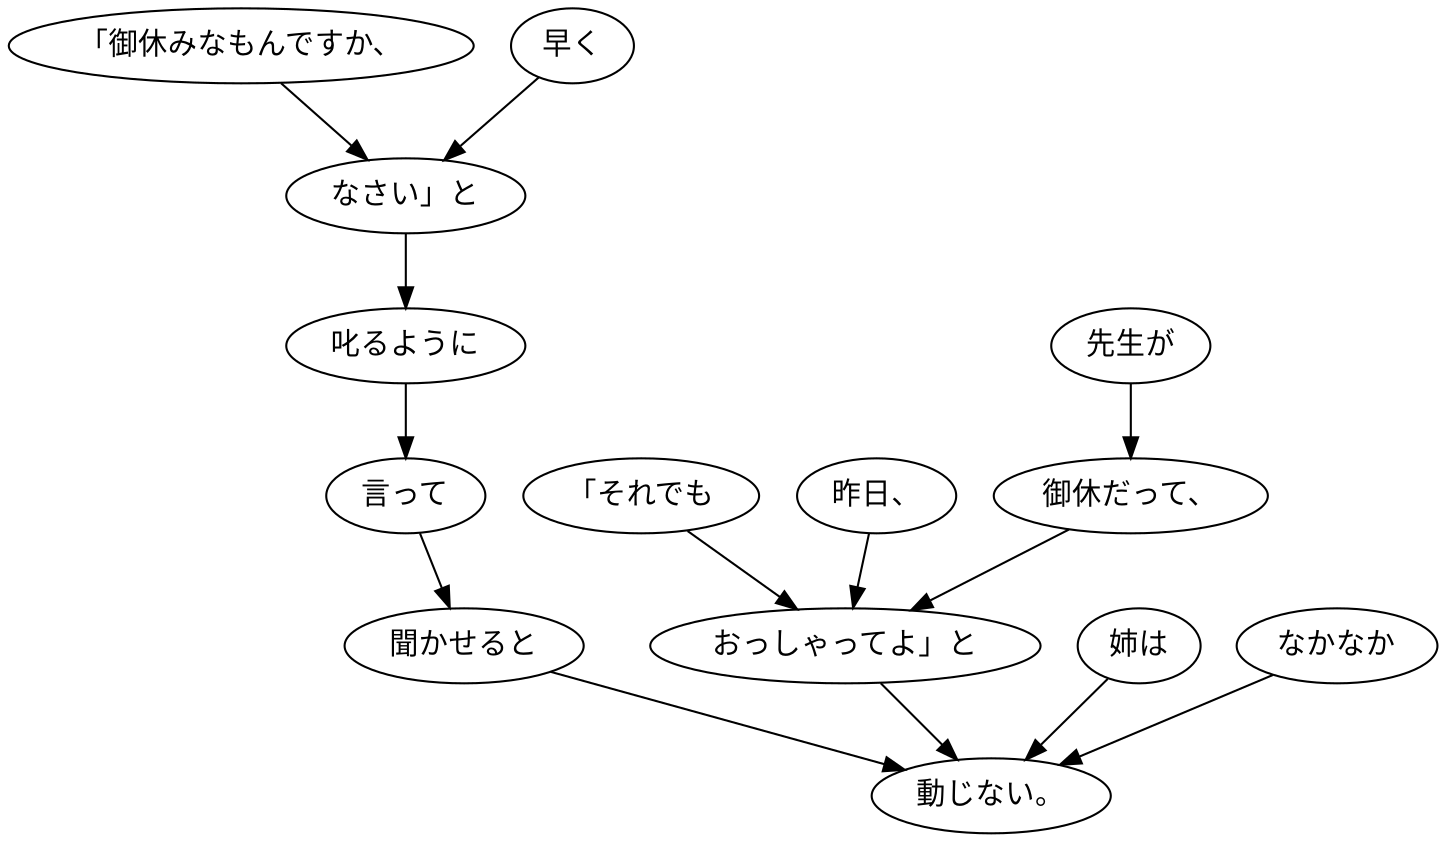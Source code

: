 digraph graph6683 {
	node0 [label="「御休みなもんですか、"];
	node1 [label="早く"];
	node2 [label="なさい」と"];
	node3 [label="叱るように"];
	node4 [label="言って"];
	node5 [label="聞かせると"];
	node6 [label="「それでも"];
	node7 [label="昨日、"];
	node8 [label="先生が"];
	node9 [label="御休だって、"];
	node10 [label="おっしゃってよ」と"];
	node11 [label="姉は"];
	node12 [label="なかなか"];
	node13 [label="動じない。"];
	node0 -> node2;
	node1 -> node2;
	node2 -> node3;
	node3 -> node4;
	node4 -> node5;
	node5 -> node13;
	node6 -> node10;
	node7 -> node10;
	node8 -> node9;
	node9 -> node10;
	node10 -> node13;
	node11 -> node13;
	node12 -> node13;
}

